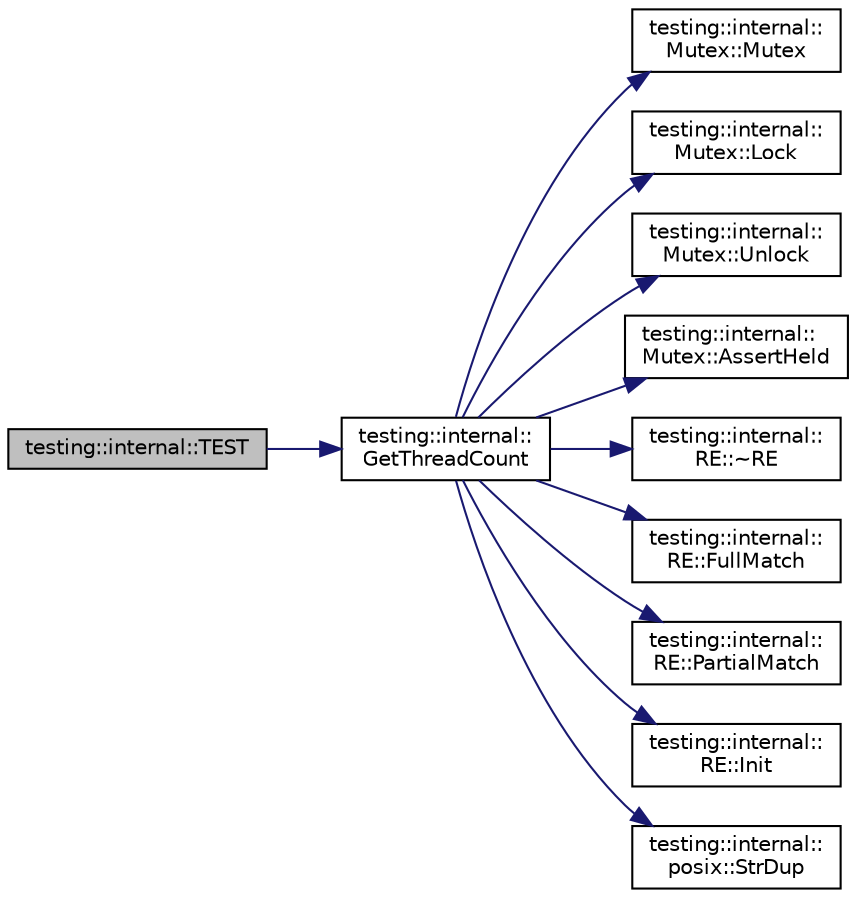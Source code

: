 digraph "testing::internal::TEST"
{
  edge [fontname="Helvetica",fontsize="10",labelfontname="Helvetica",labelfontsize="10"];
  node [fontname="Helvetica",fontsize="10",shape=record];
  rankdir="LR";
  Node3285 [label="testing::internal::TEST",height=0.2,width=0.4,color="black", fillcolor="grey75", style="filled", fontcolor="black"];
  Node3285 -> Node3286 [color="midnightblue",fontsize="10",style="solid",fontname="Helvetica"];
  Node3286 [label="testing::internal::\lGetThreadCount",height=0.2,width=0.4,color="black", fillcolor="white", style="filled",URL="$d0/da7/namespacetesting_1_1internal.html#a3b9b3649cd04558bf46c75de52a7ef34"];
  Node3286 -> Node3287 [color="midnightblue",fontsize="10",style="solid",fontname="Helvetica"];
  Node3287 [label="testing::internal::\lMutex::Mutex",height=0.2,width=0.4,color="black", fillcolor="white", style="filled",URL="$d8/d77/classtesting_1_1internal_1_1_mutex.html#a38e1833a78e3eec81ad23ce1b056b40e"];
  Node3286 -> Node3288 [color="midnightblue",fontsize="10",style="solid",fontname="Helvetica"];
  Node3288 [label="testing::internal::\lMutex::Lock",height=0.2,width=0.4,color="black", fillcolor="white", style="filled",URL="$d8/d77/classtesting_1_1internal_1_1_mutex.html#ae7e2191886c00182176b23c4f4d049f8"];
  Node3286 -> Node3289 [color="midnightblue",fontsize="10",style="solid",fontname="Helvetica"];
  Node3289 [label="testing::internal::\lMutex::Unlock",height=0.2,width=0.4,color="black", fillcolor="white", style="filled",URL="$d8/d77/classtesting_1_1internal_1_1_mutex.html#a315188055de1be98884519ad84eff2e6"];
  Node3286 -> Node3290 [color="midnightblue",fontsize="10",style="solid",fontname="Helvetica"];
  Node3290 [label="testing::internal::\lMutex::AssertHeld",height=0.2,width=0.4,color="black", fillcolor="white", style="filled",URL="$d8/d77/classtesting_1_1internal_1_1_mutex.html#af45bf1660ac4110338a02a8680b2f486"];
  Node3286 -> Node3291 [color="midnightblue",fontsize="10",style="solid",fontname="Helvetica"];
  Node3291 [label="testing::internal::\lRE::~RE",height=0.2,width=0.4,color="black", fillcolor="white", style="filled",URL="$df/dcb/classtesting_1_1internal_1_1_r_e.html#af3ad18e6c0b433f3d85ed23eda8119f3"];
  Node3286 -> Node3292 [color="midnightblue",fontsize="10",style="solid",fontname="Helvetica"];
  Node3292 [label="testing::internal::\lRE::FullMatch",height=0.2,width=0.4,color="black", fillcolor="white", style="filled",URL="$df/dcb/classtesting_1_1internal_1_1_r_e.html#aa79a950758d0f1d62f7762d1e9cefe86"];
  Node3286 -> Node3293 [color="midnightblue",fontsize="10",style="solid",fontname="Helvetica"];
  Node3293 [label="testing::internal::\lRE::PartialMatch",height=0.2,width=0.4,color="black", fillcolor="white", style="filled",URL="$df/dcb/classtesting_1_1internal_1_1_r_e.html#a1e81f9a87211bdca645e025f8f0236c8"];
  Node3286 -> Node3294 [color="midnightblue",fontsize="10",style="solid",fontname="Helvetica"];
  Node3294 [label="testing::internal::\lRE::Init",height=0.2,width=0.4,color="black", fillcolor="white", style="filled",URL="$df/dcb/classtesting_1_1internal_1_1_r_e.html#a4c3a519ce849abc57d6d5fffbf1e04dc"];
  Node3286 -> Node3295 [color="midnightblue",fontsize="10",style="solid",fontname="Helvetica"];
  Node3295 [label="testing::internal::\lposix::StrDup",height=0.2,width=0.4,color="black", fillcolor="white", style="filled",URL="$d0/d81/namespacetesting_1_1internal_1_1posix.html#a8e352884793a65ae8be144676f1a9136"];
}
